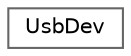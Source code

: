 digraph "Graphical Class Hierarchy"
{
 // LATEX_PDF_SIZE
  bgcolor="transparent";
  edge [fontname=Helvetica,fontsize=10,labelfontname=Helvetica,labelfontsize=10];
  node [fontname=Helvetica,fontsize=10,shape=box,height=0.2,width=0.4];
  rankdir="LR";
  Node0 [id="Node000000",label="UsbDev",height=0.2,width=0.4,color="grey40", fillcolor="white", style="filled",URL="$struct_usb_dev.html",tooltip=" "];
}
